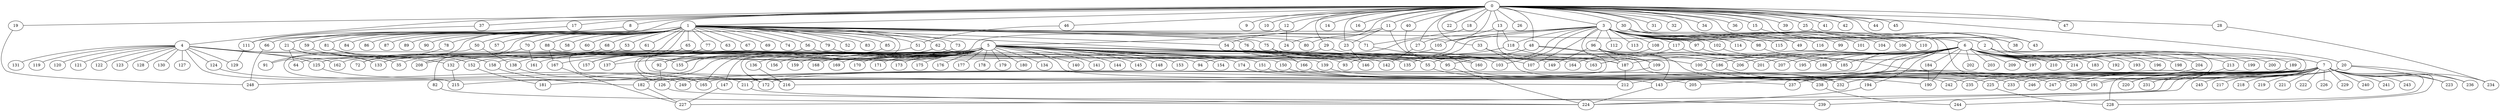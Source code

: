 
graph graphname {
    0 -- 1
0 -- 2
0 -- 3
0 -- 4
0 -- 5
0 -- 6
0 -- 7
0 -- 8
0 -- 9
0 -- 10
0 -- 11
0 -- 12
0 -- 13
0 -- 14
0 -- 15
0 -- 16
0 -- 17
0 -- 18
0 -- 19
0 -- 20
0 -- 21
0 -- 22
0 -- 23
0 -- 24
0 -- 25
0 -- 26
0 -- 27
0 -- 28
0 -- 29
0 -- 30
0 -- 31
0 -- 32
0 -- 33
0 -- 34
0 -- 35
0 -- 36
0 -- 37
0 -- 38
0 -- 39
0 -- 40
0 -- 41
0 -- 42
0 -- 43
0 -- 44
0 -- 45
0 -- 46
0 -- 47
0 -- 48
1 -- 49
1 -- 50
1 -- 51
1 -- 52
1 -- 53
1 -- 54
1 -- 55
1 -- 56
1 -- 57
1 -- 58
1 -- 59
1 -- 60
1 -- 61
1 -- 62
1 -- 63
1 -- 64
1 -- 65
1 -- 66
1 -- 67
1 -- 68
1 -- 69
1 -- 70
1 -- 71
1 -- 72
1 -- 73
1 -- 74
1 -- 75
1 -- 76
1 -- 77
1 -- 78
1 -- 79
1 -- 80
1 -- 81
1 -- 82
1 -- 83
1 -- 84
1 -- 85
1 -- 86
1 -- 87
1 -- 88
1 -- 89
1 -- 90
1 -- 91
1 -- 92
2 -- 197
2 -- 231
3 -- 93
3 -- 94
3 -- 95
3 -- 96
3 -- 97
3 -- 98
3 -- 99
3 -- 100
3 -- 101
3 -- 102
3 -- 103
3 -- 104
3 -- 105
3 -- 106
3 -- 107
3 -- 108
3 -- 109
3 -- 110
3 -- 111
3 -- 112
3 -- 113
3 -- 114
3 -- 115
3 -- 116
3 -- 117
3 -- 118
4 -- 128
4 -- 130
4 -- 131
4 -- 132
4 -- 133
4 -- 129
4 -- 119
4 -- 120
4 -- 121
4 -- 122
4 -- 123
4 -- 124
4 -- 125
4 -- 126
4 -- 127
4 -- 162
5 -- 134
5 -- 135
5 -- 136
5 -- 137
5 -- 138
5 -- 139
5 -- 140
5 -- 141
5 -- 142
5 -- 143
5 -- 144
5 -- 145
5 -- 146
5 -- 147
5 -- 148
5 -- 149
5 -- 150
5 -- 151
5 -- 152
5 -- 153
5 -- 154
5 -- 155
5 -- 156
5 -- 157
5 -- 158
5 -- 159
5 -- 160
5 -- 161
5 -- 162
5 -- 163
5 -- 164
5 -- 165
5 -- 166
5 -- 167
5 -- 168
5 -- 169
5 -- 170
5 -- 171
5 -- 172
5 -- 173
5 -- 174
5 -- 175
5 -- 176
5 -- 177
5 -- 178
5 -- 179
5 -- 180
5 -- 181
5 -- 182
6 -- 183
6 -- 184
6 -- 185
6 -- 186
6 -- 187
6 -- 188
6 -- 189
6 -- 190
6 -- 191
6 -- 192
6 -- 193
6 -- 194
6 -- 195
6 -- 196
6 -- 197
6 -- 198
6 -- 199
6 -- 200
6 -- 201
6 -- 202
6 -- 203
6 -- 204
6 -- 205
6 -- 206
6 -- 207
6 -- 208
6 -- 209
6 -- 210
6 -- 211
6 -- 212
6 -- 213
6 -- 214
6 -- 215
7 -- 216
7 -- 217
7 -- 218
7 -- 219
7 -- 220
7 -- 221
7 -- 222
7 -- 223
7 -- 224
7 -- 225
7 -- 226
7 -- 227
7 -- 228
7 -- 229
7 -- 230
7 -- 231
7 -- 232
7 -- 233
7 -- 234
7 -- 235
7 -- 236
7 -- 237
7 -- 238
7 -- 239
7 -- 240
7 -- 241
7 -- 242
7 -- 243
7 -- 244
7 -- 245
7 -- 246
7 -- 247
7 -- 248
7 -- 249
7 -- 126
8 -- 21
11 -- 160
11 -- 23
11 -- 80
11 -- 54
12 -- 155
12 -- 24
13 -- 235
13 -- 118
13 -- 27
15 -- 38
17 -- 111
18 -- 71
19 -- 248
20 -- 236
20 -- 223
20 -- 191
20 -- 143
21 -- 64
21 -- 133
21 -- 35
23 -- 146
25 -- 43
27 -- 142
28 -- 234
29 -- 133
29 -- 206
30 -- 230
30 -- 49
33 -- 187
33 -- 242
37 -- 111
40 -- 160
46 -- 51
48 -- 207
48 -- 55
48 -- 165
50 -- 215
50 -- 138
51 -- 125
53 -- 208
54 -- 55
55 -- 232
56 -- 165
56 -- 100
56 -- 216
59 -- 152
62 -- 133
62 -- 186
62 -- 92
65 -- 172
65 -- 157
66 -- 248
68 -- 208
70 -- 161
70 -- 72
71 -- 232
73 -- 92
75 -- 166
75 -- 187
75 -- 107
76 -- 95
76 -- 103
77 -- 137
78 -- 91
79 -- 93
81 -- 158
81 -- 155
82 -- 224
85 -- 212
88 -- 94
88 -- 167
92 -- 126
95 -- 224
96 -- 187
96 -- 143
96 -- 149
96 -- 232
96 -- 197
96 -- 109
97 -- 188
98 -- 247
100 -- 225
100 -- 233
102 -- 185
105 -- 132
108 -- 164
109 -- 172
111 -- 129
117 -- 163
117 -- 195
118 -- 201
118 -- 135
124 -- 249
125 -- 211
126 -- 239
132 -- 215
136 -- 216
138 -- 165
139 -- 191
143 -- 224
147 -- 227
150 -- 190
151 -- 238
152 -- 181
158 -- 182
166 -- 205
167 -- 227
174 -- 237
182 -- 227
184 -- 190
186 -- 246
187 -- 212
189 -- 232
189 -- 228
194 -- 224
204 -- 230
211 -- 224
213 -- 220
225 -- 228
238 -- 244

}
